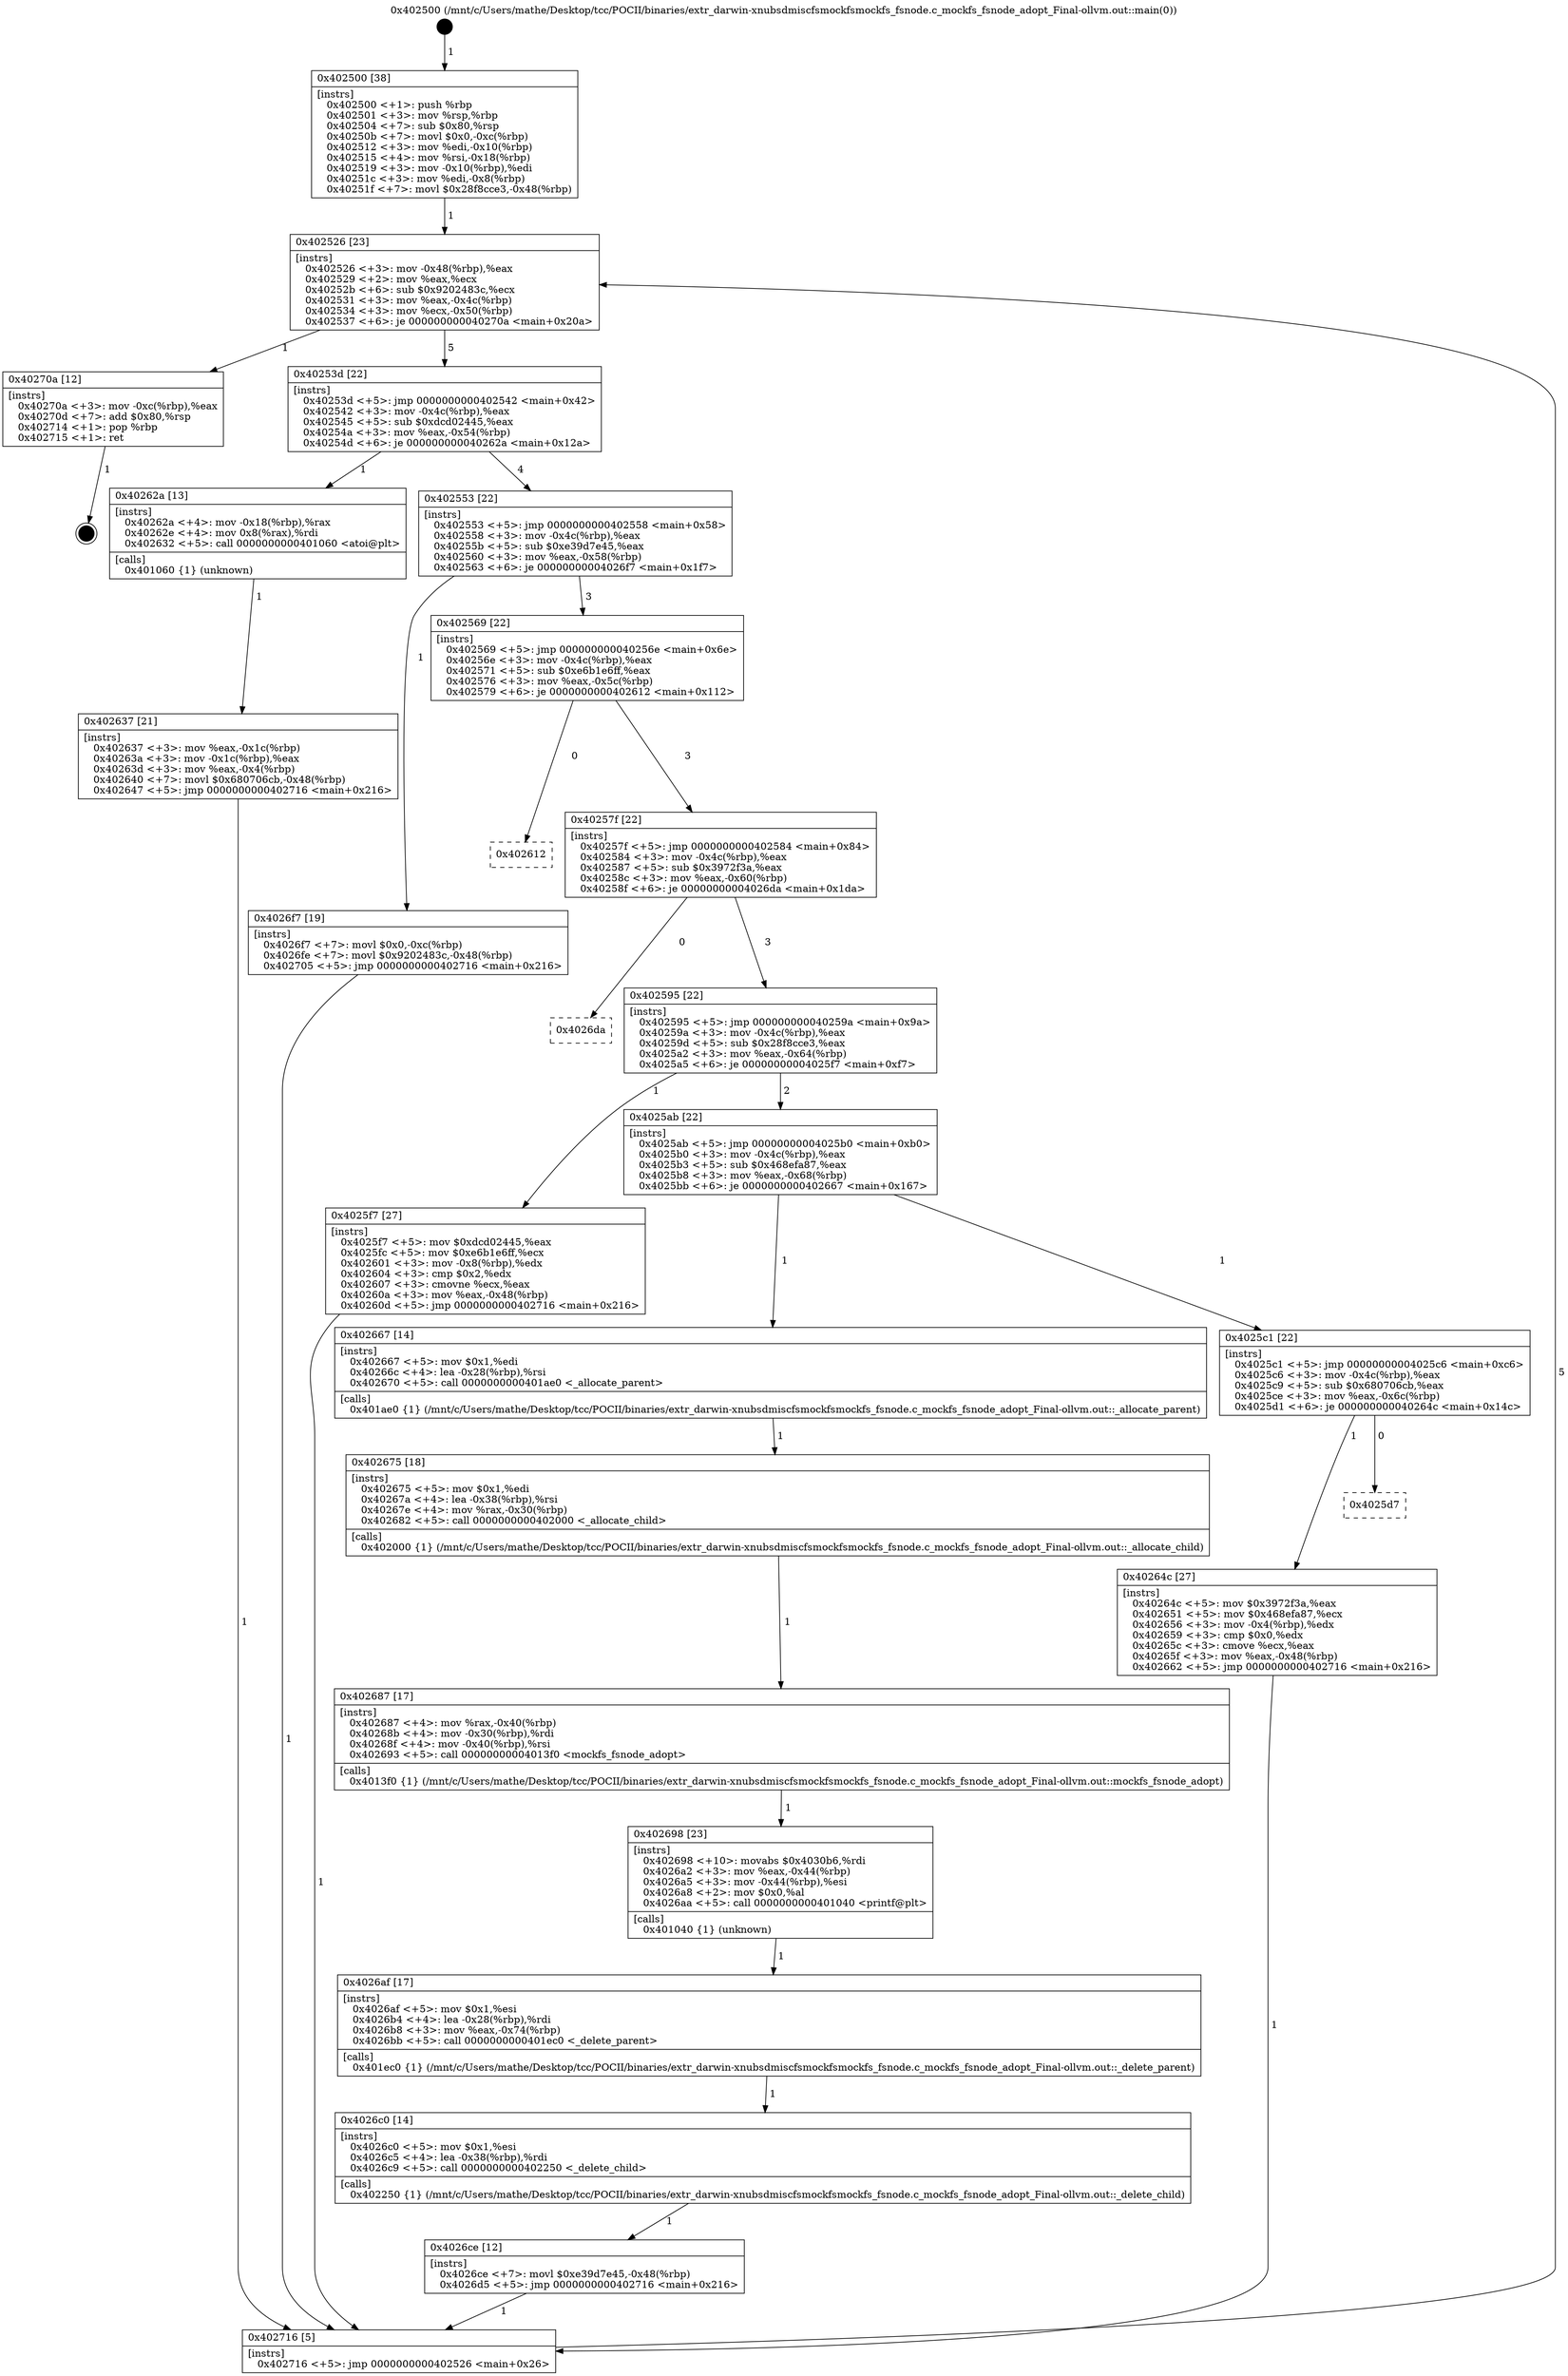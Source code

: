 digraph "0x402500" {
  label = "0x402500 (/mnt/c/Users/mathe/Desktop/tcc/POCII/binaries/extr_darwin-xnubsdmiscfsmockfsmockfs_fsnode.c_mockfs_fsnode_adopt_Final-ollvm.out::main(0))"
  labelloc = "t"
  node[shape=record]

  Entry [label="",width=0.3,height=0.3,shape=circle,fillcolor=black,style=filled]
  "0x402526" [label="{
     0x402526 [23]\l
     | [instrs]\l
     &nbsp;&nbsp;0x402526 \<+3\>: mov -0x48(%rbp),%eax\l
     &nbsp;&nbsp;0x402529 \<+2\>: mov %eax,%ecx\l
     &nbsp;&nbsp;0x40252b \<+6\>: sub $0x9202483c,%ecx\l
     &nbsp;&nbsp;0x402531 \<+3\>: mov %eax,-0x4c(%rbp)\l
     &nbsp;&nbsp;0x402534 \<+3\>: mov %ecx,-0x50(%rbp)\l
     &nbsp;&nbsp;0x402537 \<+6\>: je 000000000040270a \<main+0x20a\>\l
  }"]
  "0x40270a" [label="{
     0x40270a [12]\l
     | [instrs]\l
     &nbsp;&nbsp;0x40270a \<+3\>: mov -0xc(%rbp),%eax\l
     &nbsp;&nbsp;0x40270d \<+7\>: add $0x80,%rsp\l
     &nbsp;&nbsp;0x402714 \<+1\>: pop %rbp\l
     &nbsp;&nbsp;0x402715 \<+1\>: ret\l
  }"]
  "0x40253d" [label="{
     0x40253d [22]\l
     | [instrs]\l
     &nbsp;&nbsp;0x40253d \<+5\>: jmp 0000000000402542 \<main+0x42\>\l
     &nbsp;&nbsp;0x402542 \<+3\>: mov -0x4c(%rbp),%eax\l
     &nbsp;&nbsp;0x402545 \<+5\>: sub $0xdcd02445,%eax\l
     &nbsp;&nbsp;0x40254a \<+3\>: mov %eax,-0x54(%rbp)\l
     &nbsp;&nbsp;0x40254d \<+6\>: je 000000000040262a \<main+0x12a\>\l
  }"]
  Exit [label="",width=0.3,height=0.3,shape=circle,fillcolor=black,style=filled,peripheries=2]
  "0x40262a" [label="{
     0x40262a [13]\l
     | [instrs]\l
     &nbsp;&nbsp;0x40262a \<+4\>: mov -0x18(%rbp),%rax\l
     &nbsp;&nbsp;0x40262e \<+4\>: mov 0x8(%rax),%rdi\l
     &nbsp;&nbsp;0x402632 \<+5\>: call 0000000000401060 \<atoi@plt\>\l
     | [calls]\l
     &nbsp;&nbsp;0x401060 \{1\} (unknown)\l
  }"]
  "0x402553" [label="{
     0x402553 [22]\l
     | [instrs]\l
     &nbsp;&nbsp;0x402553 \<+5\>: jmp 0000000000402558 \<main+0x58\>\l
     &nbsp;&nbsp;0x402558 \<+3\>: mov -0x4c(%rbp),%eax\l
     &nbsp;&nbsp;0x40255b \<+5\>: sub $0xe39d7e45,%eax\l
     &nbsp;&nbsp;0x402560 \<+3\>: mov %eax,-0x58(%rbp)\l
     &nbsp;&nbsp;0x402563 \<+6\>: je 00000000004026f7 \<main+0x1f7\>\l
  }"]
  "0x4026ce" [label="{
     0x4026ce [12]\l
     | [instrs]\l
     &nbsp;&nbsp;0x4026ce \<+7\>: movl $0xe39d7e45,-0x48(%rbp)\l
     &nbsp;&nbsp;0x4026d5 \<+5\>: jmp 0000000000402716 \<main+0x216\>\l
  }"]
  "0x4026f7" [label="{
     0x4026f7 [19]\l
     | [instrs]\l
     &nbsp;&nbsp;0x4026f7 \<+7\>: movl $0x0,-0xc(%rbp)\l
     &nbsp;&nbsp;0x4026fe \<+7\>: movl $0x9202483c,-0x48(%rbp)\l
     &nbsp;&nbsp;0x402705 \<+5\>: jmp 0000000000402716 \<main+0x216\>\l
  }"]
  "0x402569" [label="{
     0x402569 [22]\l
     | [instrs]\l
     &nbsp;&nbsp;0x402569 \<+5\>: jmp 000000000040256e \<main+0x6e\>\l
     &nbsp;&nbsp;0x40256e \<+3\>: mov -0x4c(%rbp),%eax\l
     &nbsp;&nbsp;0x402571 \<+5\>: sub $0xe6b1e6ff,%eax\l
     &nbsp;&nbsp;0x402576 \<+3\>: mov %eax,-0x5c(%rbp)\l
     &nbsp;&nbsp;0x402579 \<+6\>: je 0000000000402612 \<main+0x112\>\l
  }"]
  "0x4026c0" [label="{
     0x4026c0 [14]\l
     | [instrs]\l
     &nbsp;&nbsp;0x4026c0 \<+5\>: mov $0x1,%esi\l
     &nbsp;&nbsp;0x4026c5 \<+4\>: lea -0x38(%rbp),%rdi\l
     &nbsp;&nbsp;0x4026c9 \<+5\>: call 0000000000402250 \<_delete_child\>\l
     | [calls]\l
     &nbsp;&nbsp;0x402250 \{1\} (/mnt/c/Users/mathe/Desktop/tcc/POCII/binaries/extr_darwin-xnubsdmiscfsmockfsmockfs_fsnode.c_mockfs_fsnode_adopt_Final-ollvm.out::_delete_child)\l
  }"]
  "0x402612" [label="{
     0x402612\l
  }", style=dashed]
  "0x40257f" [label="{
     0x40257f [22]\l
     | [instrs]\l
     &nbsp;&nbsp;0x40257f \<+5\>: jmp 0000000000402584 \<main+0x84\>\l
     &nbsp;&nbsp;0x402584 \<+3\>: mov -0x4c(%rbp),%eax\l
     &nbsp;&nbsp;0x402587 \<+5\>: sub $0x3972f3a,%eax\l
     &nbsp;&nbsp;0x40258c \<+3\>: mov %eax,-0x60(%rbp)\l
     &nbsp;&nbsp;0x40258f \<+6\>: je 00000000004026da \<main+0x1da\>\l
  }"]
  "0x4026af" [label="{
     0x4026af [17]\l
     | [instrs]\l
     &nbsp;&nbsp;0x4026af \<+5\>: mov $0x1,%esi\l
     &nbsp;&nbsp;0x4026b4 \<+4\>: lea -0x28(%rbp),%rdi\l
     &nbsp;&nbsp;0x4026b8 \<+3\>: mov %eax,-0x74(%rbp)\l
     &nbsp;&nbsp;0x4026bb \<+5\>: call 0000000000401ec0 \<_delete_parent\>\l
     | [calls]\l
     &nbsp;&nbsp;0x401ec0 \{1\} (/mnt/c/Users/mathe/Desktop/tcc/POCII/binaries/extr_darwin-xnubsdmiscfsmockfsmockfs_fsnode.c_mockfs_fsnode_adopt_Final-ollvm.out::_delete_parent)\l
  }"]
  "0x4026da" [label="{
     0x4026da\l
  }", style=dashed]
  "0x402595" [label="{
     0x402595 [22]\l
     | [instrs]\l
     &nbsp;&nbsp;0x402595 \<+5\>: jmp 000000000040259a \<main+0x9a\>\l
     &nbsp;&nbsp;0x40259a \<+3\>: mov -0x4c(%rbp),%eax\l
     &nbsp;&nbsp;0x40259d \<+5\>: sub $0x28f8cce3,%eax\l
     &nbsp;&nbsp;0x4025a2 \<+3\>: mov %eax,-0x64(%rbp)\l
     &nbsp;&nbsp;0x4025a5 \<+6\>: je 00000000004025f7 \<main+0xf7\>\l
  }"]
  "0x402698" [label="{
     0x402698 [23]\l
     | [instrs]\l
     &nbsp;&nbsp;0x402698 \<+10\>: movabs $0x4030b6,%rdi\l
     &nbsp;&nbsp;0x4026a2 \<+3\>: mov %eax,-0x44(%rbp)\l
     &nbsp;&nbsp;0x4026a5 \<+3\>: mov -0x44(%rbp),%esi\l
     &nbsp;&nbsp;0x4026a8 \<+2\>: mov $0x0,%al\l
     &nbsp;&nbsp;0x4026aa \<+5\>: call 0000000000401040 \<printf@plt\>\l
     | [calls]\l
     &nbsp;&nbsp;0x401040 \{1\} (unknown)\l
  }"]
  "0x4025f7" [label="{
     0x4025f7 [27]\l
     | [instrs]\l
     &nbsp;&nbsp;0x4025f7 \<+5\>: mov $0xdcd02445,%eax\l
     &nbsp;&nbsp;0x4025fc \<+5\>: mov $0xe6b1e6ff,%ecx\l
     &nbsp;&nbsp;0x402601 \<+3\>: mov -0x8(%rbp),%edx\l
     &nbsp;&nbsp;0x402604 \<+3\>: cmp $0x2,%edx\l
     &nbsp;&nbsp;0x402607 \<+3\>: cmovne %ecx,%eax\l
     &nbsp;&nbsp;0x40260a \<+3\>: mov %eax,-0x48(%rbp)\l
     &nbsp;&nbsp;0x40260d \<+5\>: jmp 0000000000402716 \<main+0x216\>\l
  }"]
  "0x4025ab" [label="{
     0x4025ab [22]\l
     | [instrs]\l
     &nbsp;&nbsp;0x4025ab \<+5\>: jmp 00000000004025b0 \<main+0xb0\>\l
     &nbsp;&nbsp;0x4025b0 \<+3\>: mov -0x4c(%rbp),%eax\l
     &nbsp;&nbsp;0x4025b3 \<+5\>: sub $0x468efa87,%eax\l
     &nbsp;&nbsp;0x4025b8 \<+3\>: mov %eax,-0x68(%rbp)\l
     &nbsp;&nbsp;0x4025bb \<+6\>: je 0000000000402667 \<main+0x167\>\l
  }"]
  "0x402716" [label="{
     0x402716 [5]\l
     | [instrs]\l
     &nbsp;&nbsp;0x402716 \<+5\>: jmp 0000000000402526 \<main+0x26\>\l
  }"]
  "0x402500" [label="{
     0x402500 [38]\l
     | [instrs]\l
     &nbsp;&nbsp;0x402500 \<+1\>: push %rbp\l
     &nbsp;&nbsp;0x402501 \<+3\>: mov %rsp,%rbp\l
     &nbsp;&nbsp;0x402504 \<+7\>: sub $0x80,%rsp\l
     &nbsp;&nbsp;0x40250b \<+7\>: movl $0x0,-0xc(%rbp)\l
     &nbsp;&nbsp;0x402512 \<+3\>: mov %edi,-0x10(%rbp)\l
     &nbsp;&nbsp;0x402515 \<+4\>: mov %rsi,-0x18(%rbp)\l
     &nbsp;&nbsp;0x402519 \<+3\>: mov -0x10(%rbp),%edi\l
     &nbsp;&nbsp;0x40251c \<+3\>: mov %edi,-0x8(%rbp)\l
     &nbsp;&nbsp;0x40251f \<+7\>: movl $0x28f8cce3,-0x48(%rbp)\l
  }"]
  "0x402637" [label="{
     0x402637 [21]\l
     | [instrs]\l
     &nbsp;&nbsp;0x402637 \<+3\>: mov %eax,-0x1c(%rbp)\l
     &nbsp;&nbsp;0x40263a \<+3\>: mov -0x1c(%rbp),%eax\l
     &nbsp;&nbsp;0x40263d \<+3\>: mov %eax,-0x4(%rbp)\l
     &nbsp;&nbsp;0x402640 \<+7\>: movl $0x680706cb,-0x48(%rbp)\l
     &nbsp;&nbsp;0x402647 \<+5\>: jmp 0000000000402716 \<main+0x216\>\l
  }"]
  "0x402687" [label="{
     0x402687 [17]\l
     | [instrs]\l
     &nbsp;&nbsp;0x402687 \<+4\>: mov %rax,-0x40(%rbp)\l
     &nbsp;&nbsp;0x40268b \<+4\>: mov -0x30(%rbp),%rdi\l
     &nbsp;&nbsp;0x40268f \<+4\>: mov -0x40(%rbp),%rsi\l
     &nbsp;&nbsp;0x402693 \<+5\>: call 00000000004013f0 \<mockfs_fsnode_adopt\>\l
     | [calls]\l
     &nbsp;&nbsp;0x4013f0 \{1\} (/mnt/c/Users/mathe/Desktop/tcc/POCII/binaries/extr_darwin-xnubsdmiscfsmockfsmockfs_fsnode.c_mockfs_fsnode_adopt_Final-ollvm.out::mockfs_fsnode_adopt)\l
  }"]
  "0x402667" [label="{
     0x402667 [14]\l
     | [instrs]\l
     &nbsp;&nbsp;0x402667 \<+5\>: mov $0x1,%edi\l
     &nbsp;&nbsp;0x40266c \<+4\>: lea -0x28(%rbp),%rsi\l
     &nbsp;&nbsp;0x402670 \<+5\>: call 0000000000401ae0 \<_allocate_parent\>\l
     | [calls]\l
     &nbsp;&nbsp;0x401ae0 \{1\} (/mnt/c/Users/mathe/Desktop/tcc/POCII/binaries/extr_darwin-xnubsdmiscfsmockfsmockfs_fsnode.c_mockfs_fsnode_adopt_Final-ollvm.out::_allocate_parent)\l
  }"]
  "0x4025c1" [label="{
     0x4025c1 [22]\l
     | [instrs]\l
     &nbsp;&nbsp;0x4025c1 \<+5\>: jmp 00000000004025c6 \<main+0xc6\>\l
     &nbsp;&nbsp;0x4025c6 \<+3\>: mov -0x4c(%rbp),%eax\l
     &nbsp;&nbsp;0x4025c9 \<+5\>: sub $0x680706cb,%eax\l
     &nbsp;&nbsp;0x4025ce \<+3\>: mov %eax,-0x6c(%rbp)\l
     &nbsp;&nbsp;0x4025d1 \<+6\>: je 000000000040264c \<main+0x14c\>\l
  }"]
  "0x402675" [label="{
     0x402675 [18]\l
     | [instrs]\l
     &nbsp;&nbsp;0x402675 \<+5\>: mov $0x1,%edi\l
     &nbsp;&nbsp;0x40267a \<+4\>: lea -0x38(%rbp),%rsi\l
     &nbsp;&nbsp;0x40267e \<+4\>: mov %rax,-0x30(%rbp)\l
     &nbsp;&nbsp;0x402682 \<+5\>: call 0000000000402000 \<_allocate_child\>\l
     | [calls]\l
     &nbsp;&nbsp;0x402000 \{1\} (/mnt/c/Users/mathe/Desktop/tcc/POCII/binaries/extr_darwin-xnubsdmiscfsmockfsmockfs_fsnode.c_mockfs_fsnode_adopt_Final-ollvm.out::_allocate_child)\l
  }"]
  "0x40264c" [label="{
     0x40264c [27]\l
     | [instrs]\l
     &nbsp;&nbsp;0x40264c \<+5\>: mov $0x3972f3a,%eax\l
     &nbsp;&nbsp;0x402651 \<+5\>: mov $0x468efa87,%ecx\l
     &nbsp;&nbsp;0x402656 \<+3\>: mov -0x4(%rbp),%edx\l
     &nbsp;&nbsp;0x402659 \<+3\>: cmp $0x0,%edx\l
     &nbsp;&nbsp;0x40265c \<+3\>: cmove %ecx,%eax\l
     &nbsp;&nbsp;0x40265f \<+3\>: mov %eax,-0x48(%rbp)\l
     &nbsp;&nbsp;0x402662 \<+5\>: jmp 0000000000402716 \<main+0x216\>\l
  }"]
  "0x4025d7" [label="{
     0x4025d7\l
  }", style=dashed]
  Entry -> "0x402500" [label=" 1"]
  "0x402526" -> "0x40270a" [label=" 1"]
  "0x402526" -> "0x40253d" [label=" 5"]
  "0x40270a" -> Exit [label=" 1"]
  "0x40253d" -> "0x40262a" [label=" 1"]
  "0x40253d" -> "0x402553" [label=" 4"]
  "0x4026f7" -> "0x402716" [label=" 1"]
  "0x402553" -> "0x4026f7" [label=" 1"]
  "0x402553" -> "0x402569" [label=" 3"]
  "0x4026ce" -> "0x402716" [label=" 1"]
  "0x402569" -> "0x402612" [label=" 0"]
  "0x402569" -> "0x40257f" [label=" 3"]
  "0x4026c0" -> "0x4026ce" [label=" 1"]
  "0x40257f" -> "0x4026da" [label=" 0"]
  "0x40257f" -> "0x402595" [label=" 3"]
  "0x4026af" -> "0x4026c0" [label=" 1"]
  "0x402595" -> "0x4025f7" [label=" 1"]
  "0x402595" -> "0x4025ab" [label=" 2"]
  "0x4025f7" -> "0x402716" [label=" 1"]
  "0x402500" -> "0x402526" [label=" 1"]
  "0x402716" -> "0x402526" [label=" 5"]
  "0x40262a" -> "0x402637" [label=" 1"]
  "0x402637" -> "0x402716" [label=" 1"]
  "0x402698" -> "0x4026af" [label=" 1"]
  "0x4025ab" -> "0x402667" [label=" 1"]
  "0x4025ab" -> "0x4025c1" [label=" 1"]
  "0x402687" -> "0x402698" [label=" 1"]
  "0x4025c1" -> "0x40264c" [label=" 1"]
  "0x4025c1" -> "0x4025d7" [label=" 0"]
  "0x40264c" -> "0x402716" [label=" 1"]
  "0x402667" -> "0x402675" [label=" 1"]
  "0x402675" -> "0x402687" [label=" 1"]
}
